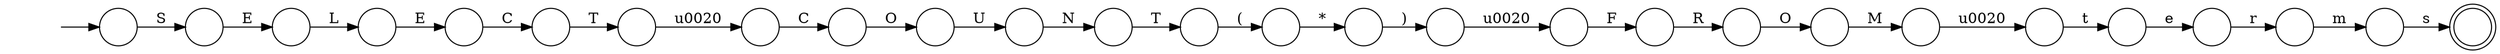 digraph Automaton {
  rankdir = LR;
  0 [shape=circle,label=""];
  0 -> 5 [label="t"]
  1 [shape=circle,label=""];
  1 -> 8 [label="T"]
  2 [shape=circle,label=""];
  2 -> 24 [label="T"]
  3 [shape=circle,label=""];
  initial [shape=plaintext,label=""];
  initial -> 3
  3 -> 14 [label="S"]
  4 [shape=circle,label=""];
  4 -> 18 [label="O"]
  5 [shape=circle,label=""];
  5 -> 26 [label="e"]
  6 [shape=circle,label=""];
  6 -> 1 [label="N"]
  7 [shape=circle,label=""];
  7 -> 2 [label="C"]
  8 [shape=circle,label=""];
  8 -> 16 [label="("]
  9 [shape=circle,label=""];
  9 -> 17 [label="\u0020"]
  10 [shape=circle,label=""];
  10 -> 21 [label="O"]
  11 [shape=circle,label=""];
  11 -> 4 [label="R"]
  12 [shape=circle,label=""];
  12 -> 10 [label="C"]
  13 [shape=circle,label=""];
  13 -> 0 [label="\u0020"]
  14 [shape=circle,label=""];
  14 -> 19 [label="E"]
  15 [shape=circle,label=""];
  15 -> 25 [label="m"]
  16 [shape=circle,label=""];
  16 -> 22 [label="*"]
  17 [shape=circle,label=""];
  17 -> 11 [label="F"]
  18 [shape=circle,label=""];
  18 -> 13 [label="M"]
  19 [shape=circle,label=""];
  19 -> 23 [label="L"]
  20 [shape=doublecircle,label=""];
  21 [shape=circle,label=""];
  21 -> 6 [label="U"]
  22 [shape=circle,label=""];
  22 -> 9 [label=")"]
  23 [shape=circle,label=""];
  23 -> 7 [label="E"]
  24 [shape=circle,label=""];
  24 -> 12 [label="\u0020"]
  25 [shape=circle,label=""];
  25 -> 20 [label="s"]
  26 [shape=circle,label=""];
  26 -> 15 [label="r"]
}
